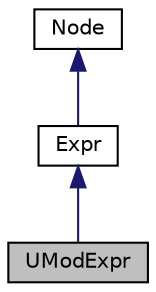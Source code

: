 digraph "UModExpr"
{
  edge [fontname="Helvetica",fontsize="10",labelfontname="Helvetica",labelfontsize="10"];
  node [fontname="Helvetica",fontsize="10",shape=record];
  Node0 [label="UModExpr",height=0.2,width=0.4,color="black", fillcolor="grey75", style="filled", fontcolor="black"];
  Node1 -> Node0 [dir="back",color="midnightblue",fontsize="10",style="solid"];
  Node1 [label="Expr",height=0.2,width=0.4,color="black", fillcolor="white", style="filled",URL="$class_expr.html"];
  Node2 -> Node1 [dir="back",color="midnightblue",fontsize="10",style="solid"];
  Node2 [label="Node",height=0.2,width=0.4,color="black", fillcolor="white", style="filled",URL="$class_node.html"];
}
